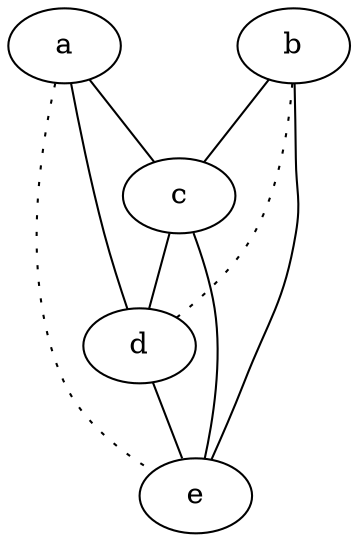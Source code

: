 graph {
a -- c;
a -- d;
a -- e [style=dotted];
b -- c;
b -- d [style=dotted];
b -- e;
c -- d;
c -- e;
d -- e;
}
